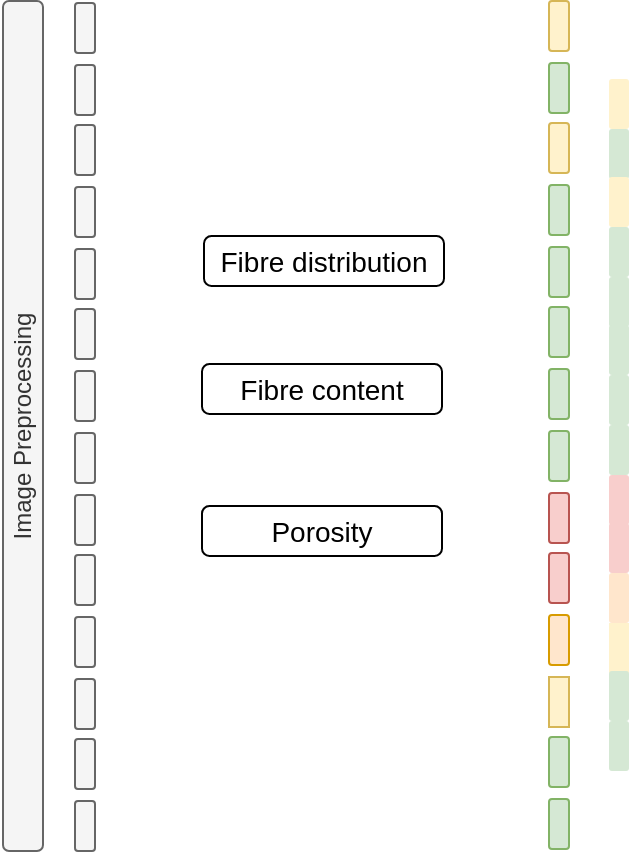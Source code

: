 <mxfile version="20.8.20" type="github">
  <diagram name="Page-1" id="2YBvvXClWsGukQMizWep">
    <mxGraphModel dx="989" dy="565" grid="1" gridSize="10" guides="1" tooltips="1" connect="1" arrows="1" fold="1" page="1" pageScale="1" pageWidth="850" pageHeight="1100" math="0" shadow="0">
      <root>
        <mxCell id="0" />
        <mxCell id="1" parent="0" />
        <mxCell id="SnPpPwCfZL3ynLTcUYY0-2" value="Image Preprocessing" style="rounded=1;whiteSpace=wrap;html=1;rotation=270;fillColor=#f5f5f5;fontColor=#333333;strokeColor=#666666;" vertex="1" parent="1">
          <mxGeometry x="-139" y="285" width="425" height="20" as="geometry" />
        </mxCell>
        <mxCell id="SnPpPwCfZL3ynLTcUYY0-8" value="" style="rounded=1;whiteSpace=wrap;html=1;rotation=270;fillColor=#f5f5f5;fontColor=#333333;strokeColor=#666666;" vertex="1" parent="1">
          <mxGeometry x="92" y="91" width="25" height="10" as="geometry" />
        </mxCell>
        <mxCell id="SnPpPwCfZL3ynLTcUYY0-9" value="" style="rounded=1;whiteSpace=wrap;html=1;rotation=270;fillColor=#f5f5f5;fontColor=#333333;strokeColor=#666666;" vertex="1" parent="1">
          <mxGeometry x="92" y="122" width="25" height="10" as="geometry" />
        </mxCell>
        <mxCell id="SnPpPwCfZL3ynLTcUYY0-10" value="" style="rounded=1;whiteSpace=wrap;html=1;rotation=270;fillColor=#f5f5f5;fontColor=#333333;strokeColor=#666666;" vertex="1" parent="1">
          <mxGeometry x="92" y="152" width="25" height="10" as="geometry" />
        </mxCell>
        <mxCell id="SnPpPwCfZL3ynLTcUYY0-11" value="" style="rounded=1;whiteSpace=wrap;html=1;rotation=270;fillColor=#f5f5f5;fontColor=#333333;strokeColor=#666666;" vertex="1" parent="1">
          <mxGeometry x="92" y="183" width="25" height="10" as="geometry" />
        </mxCell>
        <mxCell id="SnPpPwCfZL3ynLTcUYY0-12" value="" style="rounded=1;whiteSpace=wrap;html=1;rotation=270;fillColor=#f5f5f5;fontColor=#333333;strokeColor=#666666;" vertex="1" parent="1">
          <mxGeometry x="92" y="214" width="25" height="10" as="geometry" />
        </mxCell>
        <mxCell id="SnPpPwCfZL3ynLTcUYY0-13" value="" style="rounded=1;whiteSpace=wrap;html=1;rotation=270;fillColor=#f5f5f5;fontColor=#333333;strokeColor=#666666;" vertex="1" parent="1">
          <mxGeometry x="92" y="244" width="25" height="10" as="geometry" />
        </mxCell>
        <mxCell id="SnPpPwCfZL3ynLTcUYY0-14" value="" style="rounded=1;whiteSpace=wrap;html=1;rotation=270;fillColor=#f5f5f5;fontColor=#333333;strokeColor=#666666;" vertex="1" parent="1">
          <mxGeometry x="92" y="275" width="25" height="10" as="geometry" />
        </mxCell>
        <mxCell id="SnPpPwCfZL3ynLTcUYY0-15" value="" style="rounded=1;whiteSpace=wrap;html=1;rotation=270;fillColor=#f5f5f5;fontColor=#333333;strokeColor=#666666;" vertex="1" parent="1">
          <mxGeometry x="92" y="306" width="25" height="10" as="geometry" />
        </mxCell>
        <mxCell id="SnPpPwCfZL3ynLTcUYY0-16" value="" style="rounded=1;whiteSpace=wrap;html=1;rotation=270;fillColor=#f5f5f5;fontColor=#333333;strokeColor=#666666;" vertex="1" parent="1">
          <mxGeometry x="92" y="337" width="25" height="10" as="geometry" />
        </mxCell>
        <mxCell id="SnPpPwCfZL3ynLTcUYY0-17" value="" style="rounded=1;whiteSpace=wrap;html=1;rotation=270;fillColor=#f5f5f5;fontColor=#333333;strokeColor=#666666;" vertex="1" parent="1">
          <mxGeometry x="92" y="367" width="25" height="10" as="geometry" />
        </mxCell>
        <mxCell id="SnPpPwCfZL3ynLTcUYY0-18" value="" style="rounded=1;whiteSpace=wrap;html=1;rotation=270;fillColor=#f5f5f5;fontColor=#333333;strokeColor=#666666;" vertex="1" parent="1">
          <mxGeometry x="92" y="398" width="25" height="10" as="geometry" />
        </mxCell>
        <mxCell id="SnPpPwCfZL3ynLTcUYY0-19" value="" style="rounded=1;whiteSpace=wrap;html=1;rotation=270;fillColor=#f5f5f5;fontColor=#333333;strokeColor=#666666;" vertex="1" parent="1">
          <mxGeometry x="92" y="429" width="25" height="10" as="geometry" />
        </mxCell>
        <mxCell id="SnPpPwCfZL3ynLTcUYY0-20" value="" style="rounded=1;whiteSpace=wrap;html=1;rotation=270;fillColor=#f5f5f5;fontColor=#333333;strokeColor=#666666;" vertex="1" parent="1">
          <mxGeometry x="92" y="459" width="25" height="10" as="geometry" />
        </mxCell>
        <mxCell id="SnPpPwCfZL3ynLTcUYY0-21" value="" style="rounded=1;whiteSpace=wrap;html=1;rotation=270;fillColor=#f5f5f5;fontColor=#333333;strokeColor=#666666;" vertex="1" parent="1">
          <mxGeometry x="92" y="490" width="25" height="10" as="geometry" />
        </mxCell>
        <mxCell id="SnPpPwCfZL3ynLTcUYY0-22" value="" style="rounded=1;whiteSpace=wrap;html=1;rotation=270;fillColor=#fff2cc;strokeColor=#d6b656;" vertex="1" parent="1">
          <mxGeometry x="329" y="90" width="25" height="10" as="geometry" />
        </mxCell>
        <mxCell id="SnPpPwCfZL3ynLTcUYY0-23" value="" style="rounded=1;whiteSpace=wrap;html=1;rotation=270;fillColor=#d5e8d4;strokeColor=#82b366;" vertex="1" parent="1">
          <mxGeometry x="329" y="121" width="25" height="10" as="geometry" />
        </mxCell>
        <mxCell id="SnPpPwCfZL3ynLTcUYY0-24" value="" style="rounded=1;whiteSpace=wrap;html=1;rotation=270;fillColor=#fff2cc;strokeColor=#d6b656;" vertex="1" parent="1">
          <mxGeometry x="329" y="151" width="25" height="10" as="geometry" />
        </mxCell>
        <mxCell id="SnPpPwCfZL3ynLTcUYY0-25" value="" style="rounded=1;whiteSpace=wrap;html=1;rotation=270;fillColor=#d5e8d4;strokeColor=#82b366;" vertex="1" parent="1">
          <mxGeometry x="329" y="182" width="25" height="10" as="geometry" />
        </mxCell>
        <mxCell id="SnPpPwCfZL3ynLTcUYY0-26" value="" style="rounded=1;whiteSpace=wrap;html=1;rotation=270;fillColor=#d5e8d4;strokeColor=#82b366;" vertex="1" parent="1">
          <mxGeometry x="329" y="213" width="25" height="10" as="geometry" />
        </mxCell>
        <mxCell id="SnPpPwCfZL3ynLTcUYY0-27" value="" style="rounded=1;whiteSpace=wrap;html=1;rotation=270;fillColor=#d5e8d4;strokeColor=#82b366;" vertex="1" parent="1">
          <mxGeometry x="329" y="243" width="25" height="10" as="geometry" />
        </mxCell>
        <mxCell id="SnPpPwCfZL3ynLTcUYY0-28" value="" style="rounded=1;whiteSpace=wrap;html=1;rotation=270;fillColor=#d5e8d4;strokeColor=#82b366;" vertex="1" parent="1">
          <mxGeometry x="329" y="274" width="25" height="10" as="geometry" />
        </mxCell>
        <mxCell id="SnPpPwCfZL3ynLTcUYY0-29" value="" style="rounded=1;whiteSpace=wrap;html=1;rotation=270;fillColor=#d5e8d4;strokeColor=#82b366;" vertex="1" parent="1">
          <mxGeometry x="329" y="305" width="25" height="10" as="geometry" />
        </mxCell>
        <mxCell id="SnPpPwCfZL3ynLTcUYY0-30" value="" style="rounded=1;whiteSpace=wrap;html=1;rotation=270;fillColor=#f8cecc;strokeColor=#b85450;" vertex="1" parent="1">
          <mxGeometry x="329" y="336" width="25" height="10" as="geometry" />
        </mxCell>
        <mxCell id="SnPpPwCfZL3ynLTcUYY0-31" value="" style="rounded=1;whiteSpace=wrap;html=1;rotation=270;fillColor=#f8cecc;strokeColor=#b85450;" vertex="1" parent="1">
          <mxGeometry x="329" y="366" width="25" height="10" as="geometry" />
        </mxCell>
        <mxCell id="SnPpPwCfZL3ynLTcUYY0-32" value="" style="rounded=1;whiteSpace=wrap;html=1;rotation=270;fillColor=#ffe6cc;strokeColor=#d79b00;" vertex="1" parent="1">
          <mxGeometry x="329" y="397" width="25" height="10" as="geometry" />
        </mxCell>
        <mxCell id="SnPpPwCfZL3ynLTcUYY0-33" value="" style="rounded=0;whiteSpace=wrap;html=1;rotation=270;arcSize=41;fillColor=#fff2cc;strokeColor=#d6b656;" vertex="1" parent="1">
          <mxGeometry x="329" y="428" width="25" height="10" as="geometry" />
        </mxCell>
        <mxCell id="SnPpPwCfZL3ynLTcUYY0-34" value="" style="rounded=1;whiteSpace=wrap;html=1;rotation=270;fillColor=#d5e8d4;strokeColor=#82b366;" vertex="1" parent="1">
          <mxGeometry x="329" y="458" width="25" height="10" as="geometry" />
        </mxCell>
        <mxCell id="SnPpPwCfZL3ynLTcUYY0-35" value="" style="rounded=1;whiteSpace=wrap;html=1;rotation=270;fillColor=#d5e8d4;strokeColor=#82b366;" vertex="1" parent="1">
          <mxGeometry x="329" y="489" width="25" height="10" as="geometry" />
        </mxCell>
        <mxCell id="SnPpPwCfZL3ynLTcUYY0-36" value="" style="rounded=1;whiteSpace=wrap;html=1;rotation=270;fillColor=#fff2cc;strokeColor=none;" vertex="1" parent="1">
          <mxGeometry x="359" y="129" width="25" height="10" as="geometry" />
        </mxCell>
        <mxCell id="SnPpPwCfZL3ynLTcUYY0-37" value="" style="rounded=1;whiteSpace=wrap;html=1;rotation=270;fillColor=#d5e8d4;strokeColor=none;" vertex="1" parent="1">
          <mxGeometry x="359" y="154" width="25" height="10" as="geometry" />
        </mxCell>
        <mxCell id="SnPpPwCfZL3ynLTcUYY0-38" value="" style="rounded=1;whiteSpace=wrap;html=1;rotation=270;fillColor=#fff2cc;strokeColor=none;" vertex="1" parent="1">
          <mxGeometry x="359" y="178" width="25" height="10" as="geometry" />
        </mxCell>
        <mxCell id="SnPpPwCfZL3ynLTcUYY0-39" value="" style="rounded=1;whiteSpace=wrap;html=1;rotation=270;fillColor=#d5e8d4;strokeColor=none;" vertex="1" parent="1">
          <mxGeometry x="359" y="203" width="25" height="10" as="geometry" />
        </mxCell>
        <mxCell id="SnPpPwCfZL3ynLTcUYY0-40" value="" style="rounded=1;whiteSpace=wrap;html=1;rotation=270;fillColor=#d5e8d4;strokeColor=none;" vertex="1" parent="1">
          <mxGeometry x="359" y="228" width="25" height="10" as="geometry" />
        </mxCell>
        <mxCell id="SnPpPwCfZL3ynLTcUYY0-41" value="" style="rounded=1;whiteSpace=wrap;html=1;rotation=270;fillColor=#d5e8d4;strokeColor=none;" vertex="1" parent="1">
          <mxGeometry x="359" y="252" width="25" height="10" as="geometry" />
        </mxCell>
        <mxCell id="SnPpPwCfZL3ynLTcUYY0-42" value="" style="rounded=1;whiteSpace=wrap;html=1;rotation=270;fillColor=#d5e8d4;strokeColor=none;" vertex="1" parent="1">
          <mxGeometry x="359" y="277" width="25" height="10" as="geometry" />
        </mxCell>
        <mxCell id="SnPpPwCfZL3ynLTcUYY0-43" value="" style="rounded=1;whiteSpace=wrap;html=1;rotation=270;fillColor=#d5e8d4;strokeColor=none;" vertex="1" parent="1">
          <mxGeometry x="359" y="302" width="25" height="10" as="geometry" />
        </mxCell>
        <mxCell id="SnPpPwCfZL3ynLTcUYY0-44" value="" style="rounded=1;whiteSpace=wrap;html=1;rotation=270;fillColor=#f8cecc;strokeColor=none;" vertex="1" parent="1">
          <mxGeometry x="359" y="327" width="25" height="10" as="geometry" />
        </mxCell>
        <mxCell id="SnPpPwCfZL3ynLTcUYY0-45" value="" style="rounded=1;whiteSpace=wrap;html=1;rotation=270;fillColor=#f8cecc;strokeColor=none;" vertex="1" parent="1">
          <mxGeometry x="359" y="351" width="25" height="10" as="geometry" />
        </mxCell>
        <mxCell id="SnPpPwCfZL3ynLTcUYY0-46" value="" style="rounded=1;whiteSpace=wrap;html=1;rotation=270;fillColor=#ffe6cc;strokeColor=none;" vertex="1" parent="1">
          <mxGeometry x="359" y="376" width="25" height="10" as="geometry" />
        </mxCell>
        <mxCell id="SnPpPwCfZL3ynLTcUYY0-47" value="" style="rounded=0;whiteSpace=wrap;html=1;rotation=270;arcSize=41;fillColor=#fff2cc;strokeColor=none;" vertex="1" parent="1">
          <mxGeometry x="359" y="401" width="25" height="10" as="geometry" />
        </mxCell>
        <mxCell id="SnPpPwCfZL3ynLTcUYY0-48" value="" style="rounded=1;whiteSpace=wrap;html=1;rotation=270;fillColor=#d5e8d4;strokeColor=none;" vertex="1" parent="1">
          <mxGeometry x="359" y="425" width="25" height="10" as="geometry" />
        </mxCell>
        <mxCell id="SnPpPwCfZL3ynLTcUYY0-49" value="" style="rounded=1;whiteSpace=wrap;html=1;rotation=270;fillColor=#d5e8d4;strokeColor=none;" vertex="1" parent="1">
          <mxGeometry x="359" y="450" width="25" height="10" as="geometry" />
        </mxCell>
        <mxCell id="SnPpPwCfZL3ynLTcUYY0-54" value="Fibre distribution" style="rounded=1;whiteSpace=wrap;html=1;fontSize=14;" vertex="1" parent="1">
          <mxGeometry x="164" y="200" width="120" height="25" as="geometry" />
        </mxCell>
        <mxCell id="SnPpPwCfZL3ynLTcUYY0-55" value="Fibre content" style="rounded=1;whiteSpace=wrap;html=1;fontSize=14;" vertex="1" parent="1">
          <mxGeometry x="163" y="264" width="120" height="25" as="geometry" />
        </mxCell>
        <mxCell id="SnPpPwCfZL3ynLTcUYY0-56" value="Porosity" style="rounded=1;whiteSpace=wrap;html=1;fontSize=14;" vertex="1" parent="1">
          <mxGeometry x="163" y="335" width="120" height="25" as="geometry" />
        </mxCell>
      </root>
    </mxGraphModel>
  </diagram>
</mxfile>
